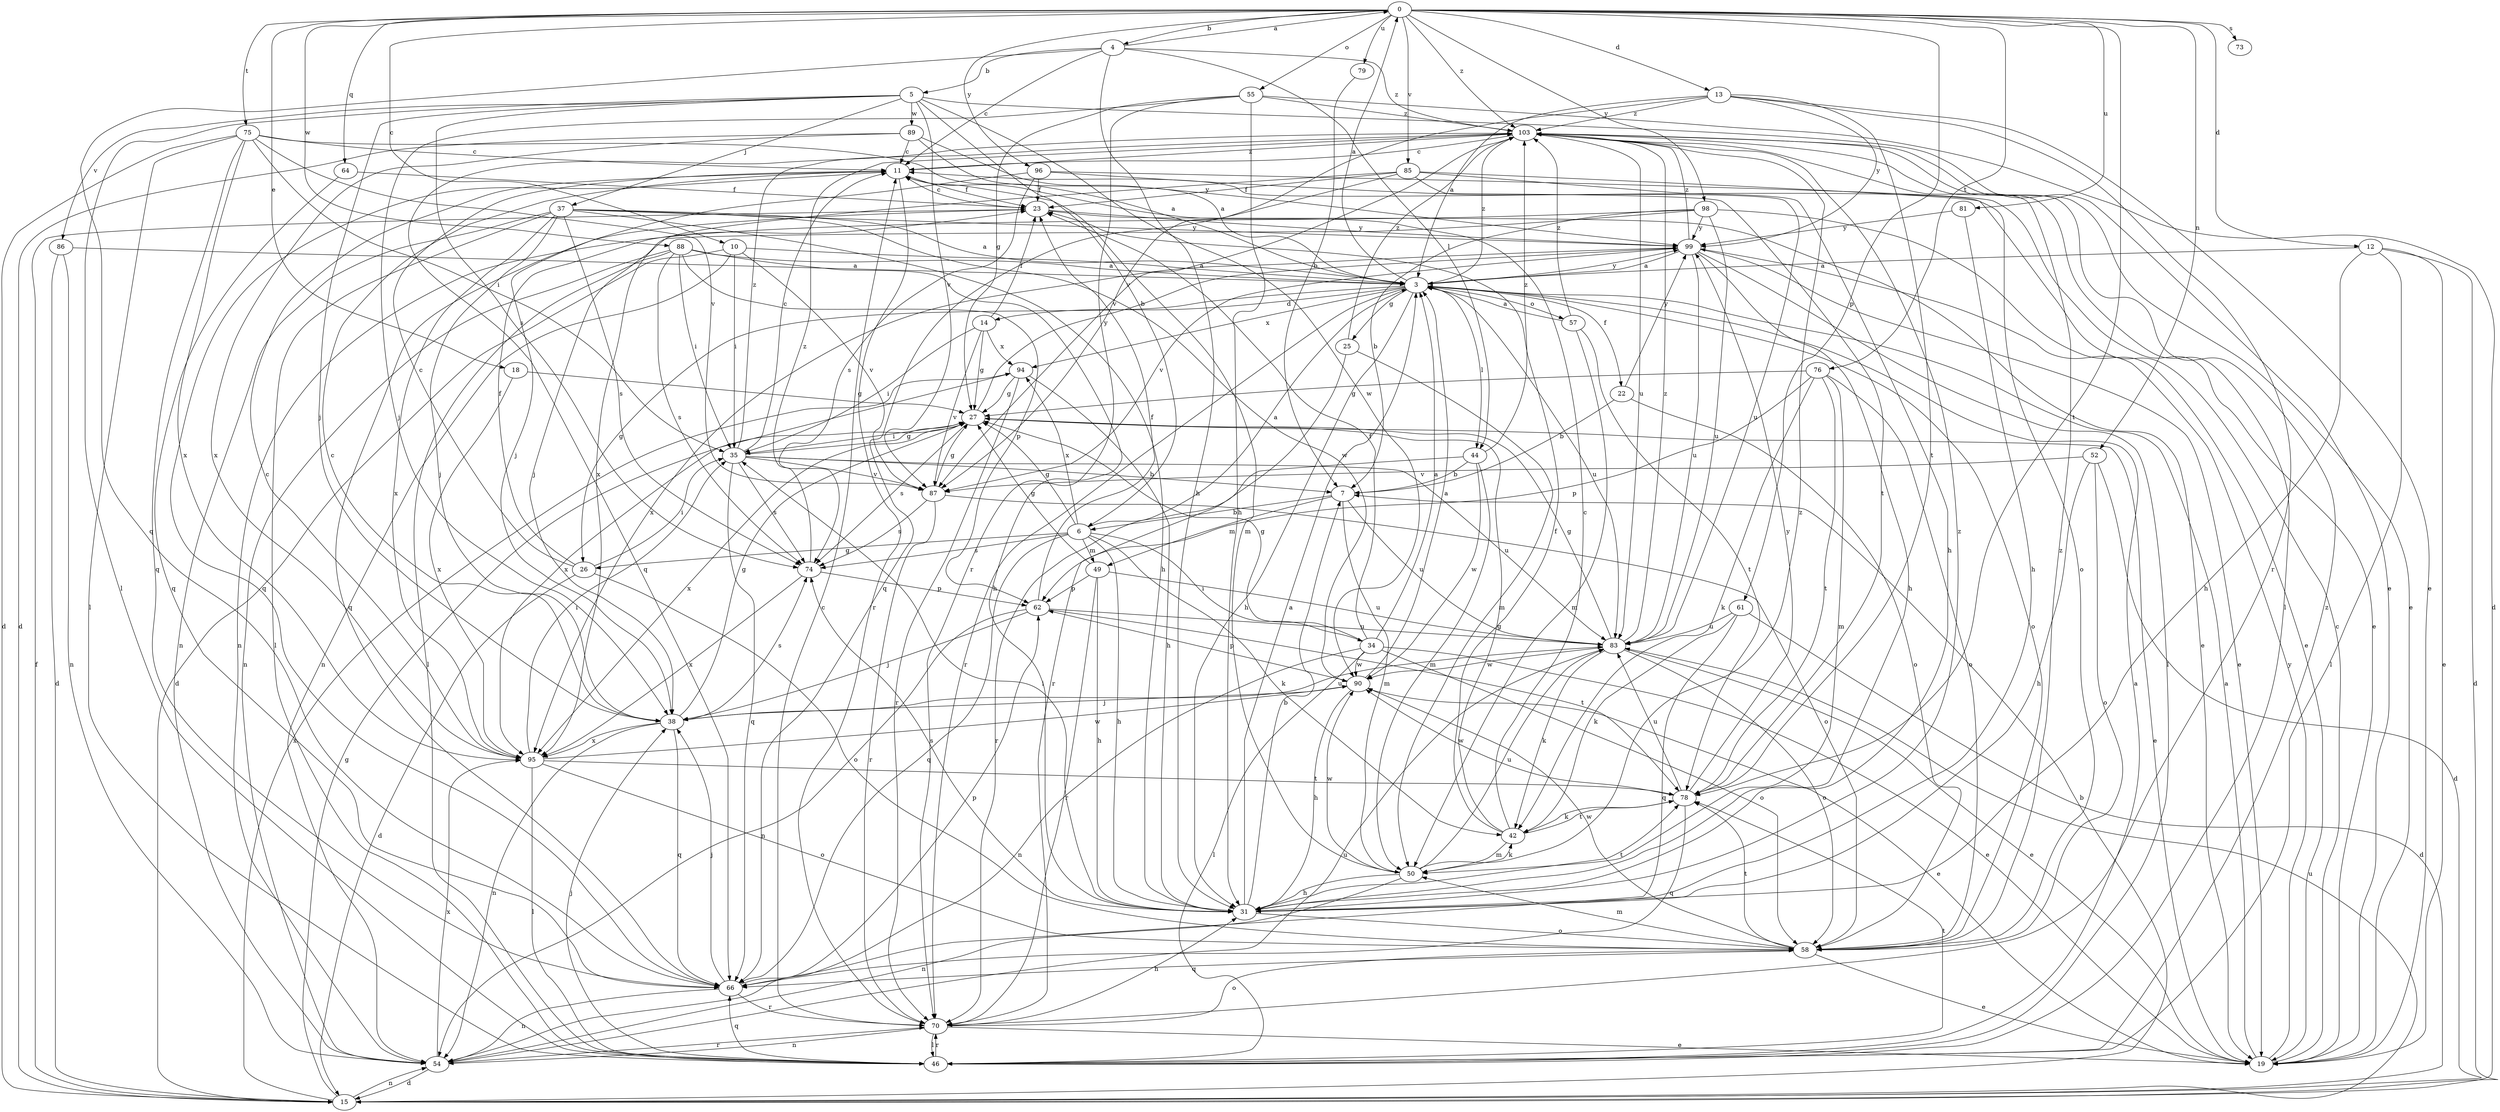 strict digraph  {
0;
3;
4;
5;
6;
7;
10;
11;
12;
13;
14;
15;
18;
19;
22;
23;
25;
26;
27;
31;
34;
35;
37;
38;
42;
44;
46;
49;
50;
52;
54;
55;
57;
58;
61;
62;
64;
66;
70;
73;
74;
75;
76;
78;
79;
81;
83;
85;
86;
87;
88;
89;
90;
94;
95;
96;
98;
99;
103;
0 -> 4  [label=b];
0 -> 10  [label=c];
0 -> 12  [label=d];
0 -> 13  [label=d];
0 -> 18  [label=e];
0 -> 52  [label=n];
0 -> 55  [label=o];
0 -> 61  [label=p];
0 -> 64  [label=q];
0 -> 73  [label=s];
0 -> 75  [label=t];
0 -> 76  [label=t];
0 -> 78  [label=t];
0 -> 79  [label=u];
0 -> 81  [label=u];
0 -> 85  [label=v];
0 -> 88  [label=w];
0 -> 96  [label=y];
0 -> 98  [label=y];
0 -> 103  [label=z];
3 -> 0  [label=a];
3 -> 14  [label=d];
3 -> 22  [label=f];
3 -> 25  [label=g];
3 -> 26  [label=g];
3 -> 31  [label=h];
3 -> 44  [label=l];
3 -> 57  [label=o];
3 -> 58  [label=o];
3 -> 70  [label=r];
3 -> 83  [label=u];
3 -> 94  [label=x];
3 -> 99  [label=y];
3 -> 103  [label=z];
4 -> 0  [label=a];
4 -> 5  [label=b];
4 -> 11  [label=c];
4 -> 31  [label=h];
4 -> 44  [label=l];
4 -> 66  [label=q];
4 -> 103  [label=z];
5 -> 6  [label=b];
5 -> 19  [label=e];
5 -> 37  [label=j];
5 -> 38  [label=j];
5 -> 46  [label=l];
5 -> 74  [label=s];
5 -> 86  [label=v];
5 -> 87  [label=v];
5 -> 89  [label=w];
5 -> 90  [label=w];
6 -> 3  [label=a];
6 -> 26  [label=g];
6 -> 27  [label=g];
6 -> 31  [label=h];
6 -> 34  [label=i];
6 -> 42  [label=k];
6 -> 49  [label=m];
6 -> 66  [label=q];
6 -> 74  [label=s];
6 -> 94  [label=x];
7 -> 6  [label=b];
7 -> 49  [label=m];
7 -> 50  [label=m];
7 -> 83  [label=u];
10 -> 3  [label=a];
10 -> 15  [label=d];
10 -> 35  [label=i];
10 -> 54  [label=n];
10 -> 87  [label=v];
11 -> 23  [label=f];
11 -> 50  [label=m];
11 -> 66  [label=q];
11 -> 70  [label=r];
11 -> 103  [label=z];
12 -> 3  [label=a];
12 -> 15  [label=d];
12 -> 19  [label=e];
12 -> 31  [label=h];
12 -> 46  [label=l];
13 -> 3  [label=a];
13 -> 19  [label=e];
13 -> 70  [label=r];
13 -> 78  [label=t];
13 -> 87  [label=v];
13 -> 99  [label=y];
13 -> 103  [label=z];
14 -> 23  [label=f];
14 -> 27  [label=g];
14 -> 35  [label=i];
14 -> 87  [label=v];
14 -> 94  [label=x];
15 -> 7  [label=b];
15 -> 23  [label=f];
15 -> 27  [label=g];
15 -> 54  [label=n];
15 -> 83  [label=u];
15 -> 94  [label=x];
18 -> 27  [label=g];
18 -> 95  [label=x];
19 -> 3  [label=a];
19 -> 11  [label=c];
19 -> 99  [label=y];
22 -> 7  [label=b];
22 -> 58  [label=o];
22 -> 99  [label=y];
23 -> 11  [label=c];
23 -> 19  [label=e];
23 -> 66  [label=q];
23 -> 99  [label=y];
25 -> 50  [label=m];
25 -> 70  [label=r];
25 -> 103  [label=z];
26 -> 11  [label=c];
26 -> 15  [label=d];
26 -> 23  [label=f];
26 -> 35  [label=i];
26 -> 58  [label=o];
27 -> 19  [label=e];
27 -> 35  [label=i];
27 -> 74  [label=s];
27 -> 95  [label=x];
27 -> 99  [label=y];
31 -> 3  [label=a];
31 -> 7  [label=b];
31 -> 35  [label=i];
31 -> 58  [label=o];
31 -> 74  [label=s];
31 -> 78  [label=t];
31 -> 103  [label=z];
34 -> 3  [label=a];
34 -> 19  [label=e];
34 -> 23  [label=f];
34 -> 27  [label=g];
34 -> 46  [label=l];
34 -> 54  [label=n];
34 -> 58  [label=o];
34 -> 90  [label=w];
35 -> 7  [label=b];
35 -> 11  [label=c];
35 -> 27  [label=g];
35 -> 66  [label=q];
35 -> 74  [label=s];
35 -> 83  [label=u];
35 -> 87  [label=v];
35 -> 103  [label=z];
37 -> 3  [label=a];
37 -> 31  [label=h];
37 -> 38  [label=j];
37 -> 46  [label=l];
37 -> 54  [label=n];
37 -> 74  [label=s];
37 -> 90  [label=w];
37 -> 95  [label=x];
37 -> 99  [label=y];
38 -> 11  [label=c];
38 -> 27  [label=g];
38 -> 54  [label=n];
38 -> 66  [label=q];
38 -> 74  [label=s];
38 -> 83  [label=u];
38 -> 95  [label=x];
42 -> 11  [label=c];
42 -> 23  [label=f];
42 -> 27  [label=g];
42 -> 50  [label=m];
42 -> 78  [label=t];
44 -> 7  [label=b];
44 -> 50  [label=m];
44 -> 70  [label=r];
44 -> 90  [label=w];
44 -> 103  [label=z];
46 -> 3  [label=a];
46 -> 38  [label=j];
46 -> 66  [label=q];
46 -> 70  [label=r];
46 -> 78  [label=t];
46 -> 103  [label=z];
49 -> 27  [label=g];
49 -> 31  [label=h];
49 -> 62  [label=p];
49 -> 70  [label=r];
49 -> 83  [label=u];
50 -> 31  [label=h];
50 -> 42  [label=k];
50 -> 54  [label=n];
50 -> 83  [label=u];
50 -> 90  [label=w];
50 -> 103  [label=z];
52 -> 15  [label=d];
52 -> 31  [label=h];
52 -> 58  [label=o];
52 -> 87  [label=v];
54 -> 15  [label=d];
54 -> 70  [label=r];
54 -> 83  [label=u];
54 -> 95  [label=x];
55 -> 15  [label=d];
55 -> 27  [label=g];
55 -> 31  [label=h];
55 -> 38  [label=j];
55 -> 70  [label=r];
55 -> 103  [label=z];
57 -> 3  [label=a];
57 -> 50  [label=m];
57 -> 78  [label=t];
57 -> 103  [label=z];
58 -> 19  [label=e];
58 -> 50  [label=m];
58 -> 66  [label=q];
58 -> 78  [label=t];
58 -> 90  [label=w];
58 -> 103  [label=z];
61 -> 15  [label=d];
61 -> 42  [label=k];
61 -> 66  [label=q];
61 -> 83  [label=u];
62 -> 23  [label=f];
62 -> 38  [label=j];
62 -> 54  [label=n];
62 -> 78  [label=t];
62 -> 83  [label=u];
64 -> 23  [label=f];
64 -> 66  [label=q];
66 -> 38  [label=j];
66 -> 54  [label=n];
66 -> 62  [label=p];
66 -> 70  [label=r];
70 -> 11  [label=c];
70 -> 19  [label=e];
70 -> 31  [label=h];
70 -> 46  [label=l];
70 -> 54  [label=n];
70 -> 58  [label=o];
74 -> 62  [label=p];
74 -> 95  [label=x];
74 -> 103  [label=z];
75 -> 3  [label=a];
75 -> 11  [label=c];
75 -> 15  [label=d];
75 -> 35  [label=i];
75 -> 46  [label=l];
75 -> 66  [label=q];
75 -> 87  [label=v];
75 -> 95  [label=x];
76 -> 27  [label=g];
76 -> 42  [label=k];
76 -> 50  [label=m];
76 -> 58  [label=o];
76 -> 62  [label=p];
76 -> 78  [label=t];
78 -> 42  [label=k];
78 -> 66  [label=q];
78 -> 83  [label=u];
78 -> 90  [label=w];
78 -> 99  [label=y];
79 -> 7  [label=b];
81 -> 31  [label=h];
81 -> 99  [label=y];
83 -> 19  [label=e];
83 -> 27  [label=g];
83 -> 42  [label=k];
83 -> 58  [label=o];
83 -> 90  [label=w];
83 -> 103  [label=z];
85 -> 23  [label=f];
85 -> 31  [label=h];
85 -> 58  [label=o];
85 -> 66  [label=q];
85 -> 83  [label=u];
85 -> 95  [label=x];
86 -> 3  [label=a];
86 -> 15  [label=d];
86 -> 54  [label=n];
87 -> 27  [label=g];
87 -> 58  [label=o];
87 -> 70  [label=r];
87 -> 74  [label=s];
88 -> 3  [label=a];
88 -> 31  [label=h];
88 -> 35  [label=i];
88 -> 46  [label=l];
88 -> 54  [label=n];
88 -> 62  [label=p];
88 -> 74  [label=s];
89 -> 3  [label=a];
89 -> 11  [label=c];
89 -> 15  [label=d];
89 -> 95  [label=x];
89 -> 99  [label=y];
90 -> 3  [label=a];
90 -> 19  [label=e];
90 -> 31  [label=h];
90 -> 38  [label=j];
90 -> 62  [label=p];
94 -> 27  [label=g];
94 -> 31  [label=h];
94 -> 70  [label=r];
94 -> 95  [label=x];
95 -> 11  [label=c];
95 -> 35  [label=i];
95 -> 46  [label=l];
95 -> 58  [label=o];
95 -> 78  [label=t];
95 -> 90  [label=w];
96 -> 19  [label=e];
96 -> 23  [label=f];
96 -> 38  [label=j];
96 -> 74  [label=s];
96 -> 78  [label=t];
98 -> 7  [label=b];
98 -> 19  [label=e];
98 -> 38  [label=j];
98 -> 54  [label=n];
98 -> 83  [label=u];
98 -> 99  [label=y];
99 -> 3  [label=a];
99 -> 19  [label=e];
99 -> 31  [label=h];
99 -> 46  [label=l];
99 -> 83  [label=u];
99 -> 87  [label=v];
99 -> 95  [label=x];
99 -> 103  [label=z];
103 -> 11  [label=c];
103 -> 19  [label=e];
103 -> 46  [label=l];
103 -> 66  [label=q];
103 -> 83  [label=u];
103 -> 87  [label=v];
}
